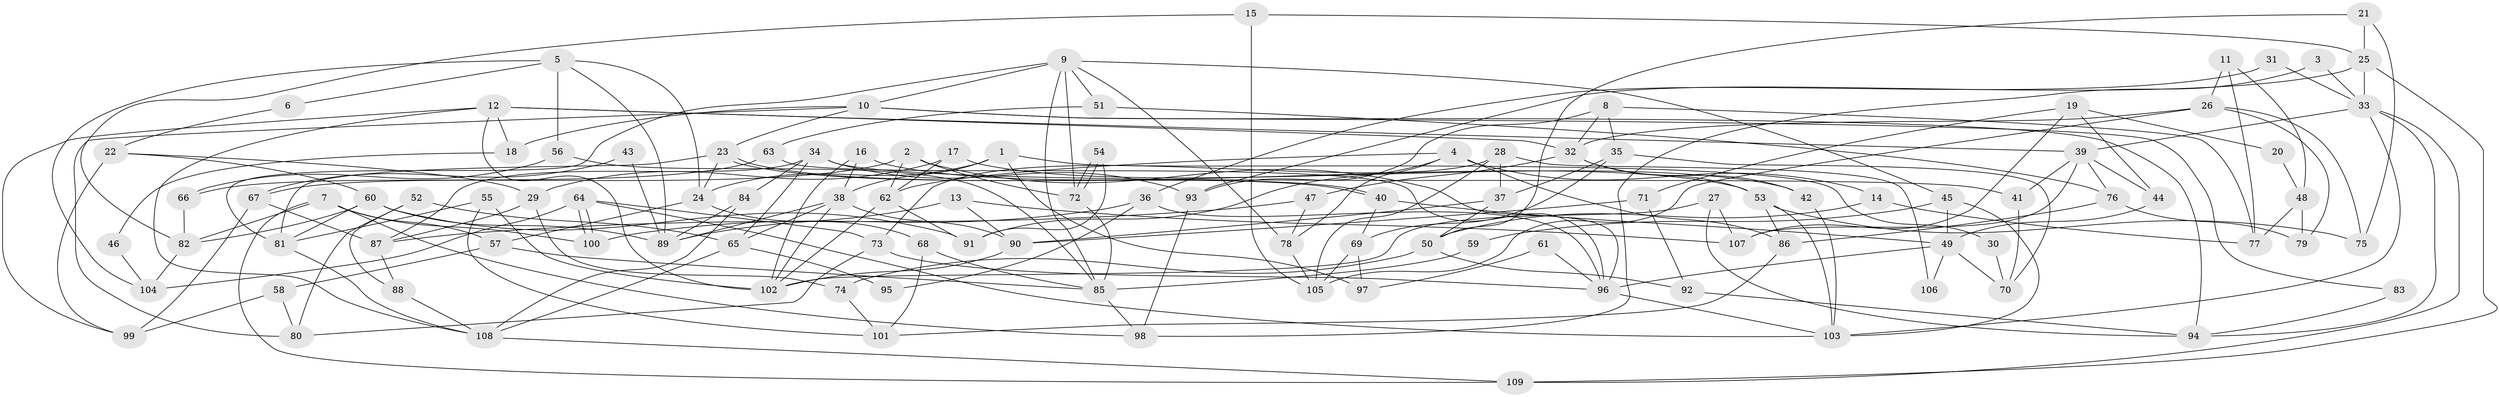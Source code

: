 // Generated by graph-tools (version 1.1) at 2025/11/02/27/25 16:11:17]
// undirected, 109 vertices, 218 edges
graph export_dot {
graph [start="1"]
  node [color=gray90,style=filled];
  1;
  2;
  3;
  4;
  5;
  6;
  7;
  8;
  9;
  10;
  11;
  12;
  13;
  14;
  15;
  16;
  17;
  18;
  19;
  20;
  21;
  22;
  23;
  24;
  25;
  26;
  27;
  28;
  29;
  30;
  31;
  32;
  33;
  34;
  35;
  36;
  37;
  38;
  39;
  40;
  41;
  42;
  43;
  44;
  45;
  46;
  47;
  48;
  49;
  50;
  51;
  52;
  53;
  54;
  55;
  56;
  57;
  58;
  59;
  60;
  61;
  62;
  63;
  64;
  65;
  66;
  67;
  68;
  69;
  70;
  71;
  72;
  73;
  74;
  75;
  76;
  77;
  78;
  79;
  80;
  81;
  82;
  83;
  84;
  85;
  86;
  87;
  88;
  89;
  90;
  91;
  92;
  93;
  94;
  95;
  96;
  97;
  98;
  99;
  100;
  101;
  102;
  103;
  104;
  105;
  106;
  107;
  108;
  109;
  1 -- 38;
  1 -- 24;
  1 -- 30;
  1 -- 97;
  2 -- 72;
  2 -- 96;
  2 -- 62;
  2 -- 67;
  3 -- 98;
  3 -- 33;
  4 -- 62;
  4 -- 86;
  4 -- 14;
  4 -- 78;
  4 -- 91;
  5 -- 89;
  5 -- 24;
  5 -- 6;
  5 -- 56;
  5 -- 104;
  6 -- 22;
  7 -- 82;
  7 -- 109;
  7 -- 57;
  7 -- 98;
  7 -- 100;
  8 -- 93;
  8 -- 77;
  8 -- 32;
  8 -- 35;
  9 -- 10;
  9 -- 81;
  9 -- 45;
  9 -- 51;
  9 -- 72;
  9 -- 78;
  9 -- 85;
  10 -- 80;
  10 -- 94;
  10 -- 18;
  10 -- 23;
  10 -- 83;
  11 -- 48;
  11 -- 26;
  11 -- 77;
  12 -- 102;
  12 -- 108;
  12 -- 18;
  12 -- 32;
  12 -- 39;
  12 -- 99;
  13 -- 107;
  13 -- 89;
  13 -- 90;
  14 -- 50;
  14 -- 77;
  15 -- 82;
  15 -- 25;
  15 -- 105;
  16 -- 102;
  16 -- 38;
  16 -- 53;
  17 -- 42;
  17 -- 29;
  17 -- 62;
  18 -- 46;
  19 -- 44;
  19 -- 71;
  19 -- 20;
  19 -- 107;
  20 -- 48;
  21 -- 25;
  21 -- 75;
  21 -- 50;
  22 -- 60;
  22 -- 29;
  22 -- 99;
  23 -- 40;
  23 -- 40;
  23 -- 24;
  23 -- 81;
  24 -- 57;
  24 -- 68;
  25 -- 33;
  25 -- 109;
  25 -- 93;
  26 -- 105;
  26 -- 32;
  26 -- 75;
  26 -- 79;
  27 -- 102;
  27 -- 107;
  27 -- 94;
  28 -- 105;
  28 -- 73;
  28 -- 37;
  28 -- 106;
  29 -- 74;
  29 -- 87;
  30 -- 70;
  31 -- 33;
  31 -- 36;
  32 -- 42;
  32 -- 47;
  32 -- 53;
  33 -- 103;
  33 -- 39;
  33 -- 94;
  33 -- 109;
  34 -- 87;
  34 -- 93;
  34 -- 41;
  34 -- 65;
  34 -- 84;
  35 -- 37;
  35 -- 69;
  35 -- 70;
  36 -- 96;
  36 -- 100;
  36 -- 95;
  37 -- 90;
  37 -- 50;
  38 -- 102;
  38 -- 65;
  38 -- 89;
  38 -- 90;
  39 -- 41;
  39 -- 44;
  39 -- 76;
  39 -- 107;
  40 -- 69;
  40 -- 49;
  41 -- 70;
  42 -- 103;
  43 -- 89;
  43 -- 67;
  44 -- 49;
  45 -- 49;
  45 -- 59;
  45 -- 103;
  46 -- 104;
  47 -- 78;
  47 -- 87;
  48 -- 77;
  48 -- 79;
  49 -- 96;
  49 -- 70;
  49 -- 106;
  50 -- 74;
  50 -- 92;
  51 -- 76;
  51 -- 63;
  52 -- 80;
  52 -- 65;
  52 -- 88;
  53 -- 75;
  53 -- 86;
  53 -- 103;
  54 -- 91;
  54 -- 72;
  54 -- 72;
  55 -- 102;
  55 -- 81;
  55 -- 101;
  56 -- 85;
  56 -- 66;
  57 -- 85;
  57 -- 58;
  58 -- 99;
  58 -- 80;
  59 -- 85;
  60 -- 91;
  60 -- 89;
  60 -- 81;
  60 -- 82;
  61 -- 97;
  61 -- 96;
  62 -- 91;
  62 -- 102;
  63 -- 66;
  63 -- 96;
  64 -- 100;
  64 -- 100;
  64 -- 103;
  64 -- 73;
  64 -- 104;
  65 -- 108;
  65 -- 95;
  66 -- 82;
  67 -- 99;
  67 -- 87;
  68 -- 85;
  68 -- 101;
  69 -- 105;
  69 -- 97;
  71 -- 90;
  71 -- 92;
  72 -- 85;
  73 -- 96;
  73 -- 80;
  74 -- 101;
  76 -- 86;
  76 -- 79;
  78 -- 105;
  81 -- 108;
  82 -- 104;
  83 -- 94;
  84 -- 108;
  84 -- 89;
  85 -- 98;
  86 -- 101;
  87 -- 88;
  88 -- 108;
  90 -- 102;
  92 -- 94;
  93 -- 98;
  96 -- 103;
  108 -- 109;
}

